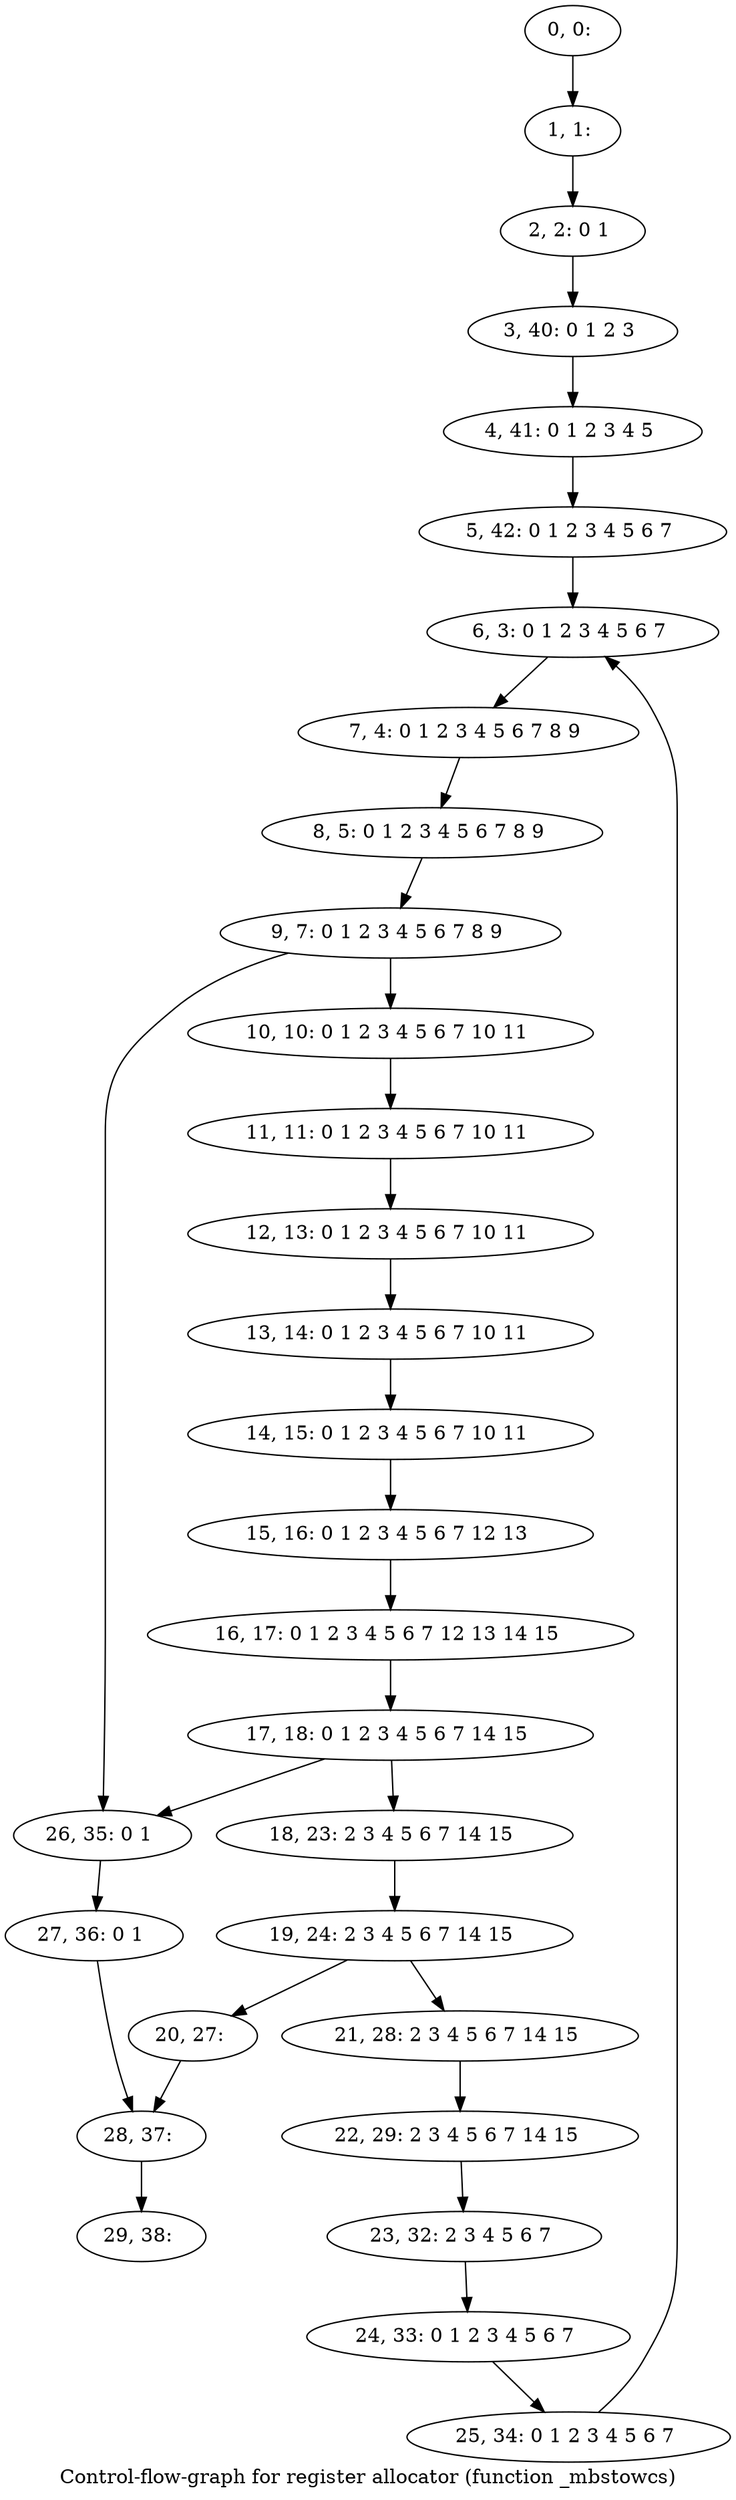 digraph G {
graph [label="Control-flow-graph for register allocator (function _mbstowcs)"]
0[label="0, 0: "];
1[label="1, 1: "];
2[label="2, 2: 0 1 "];
3[label="3, 40: 0 1 2 3 "];
4[label="4, 41: 0 1 2 3 4 5 "];
5[label="5, 42: 0 1 2 3 4 5 6 7 "];
6[label="6, 3: 0 1 2 3 4 5 6 7 "];
7[label="7, 4: 0 1 2 3 4 5 6 7 8 9 "];
8[label="8, 5: 0 1 2 3 4 5 6 7 8 9 "];
9[label="9, 7: 0 1 2 3 4 5 6 7 8 9 "];
10[label="10, 10: 0 1 2 3 4 5 6 7 10 11 "];
11[label="11, 11: 0 1 2 3 4 5 6 7 10 11 "];
12[label="12, 13: 0 1 2 3 4 5 6 7 10 11 "];
13[label="13, 14: 0 1 2 3 4 5 6 7 10 11 "];
14[label="14, 15: 0 1 2 3 4 5 6 7 10 11 "];
15[label="15, 16: 0 1 2 3 4 5 6 7 12 13 "];
16[label="16, 17: 0 1 2 3 4 5 6 7 12 13 14 15 "];
17[label="17, 18: 0 1 2 3 4 5 6 7 14 15 "];
18[label="18, 23: 2 3 4 5 6 7 14 15 "];
19[label="19, 24: 2 3 4 5 6 7 14 15 "];
20[label="20, 27: "];
21[label="21, 28: 2 3 4 5 6 7 14 15 "];
22[label="22, 29: 2 3 4 5 6 7 14 15 "];
23[label="23, 32: 2 3 4 5 6 7 "];
24[label="24, 33: 0 1 2 3 4 5 6 7 "];
25[label="25, 34: 0 1 2 3 4 5 6 7 "];
26[label="26, 35: 0 1 "];
27[label="27, 36: 0 1 "];
28[label="28, 37: "];
29[label="29, 38: "];
0->1 ;
1->2 ;
2->3 ;
3->4 ;
4->5 ;
5->6 ;
6->7 ;
7->8 ;
8->9 ;
9->10 ;
9->26 ;
10->11 ;
11->12 ;
12->13 ;
13->14 ;
14->15 ;
15->16 ;
16->17 ;
17->18 ;
17->26 ;
18->19 ;
19->20 ;
19->21 ;
20->28 ;
21->22 ;
22->23 ;
23->24 ;
24->25 ;
25->6 ;
26->27 ;
27->28 ;
28->29 ;
}

